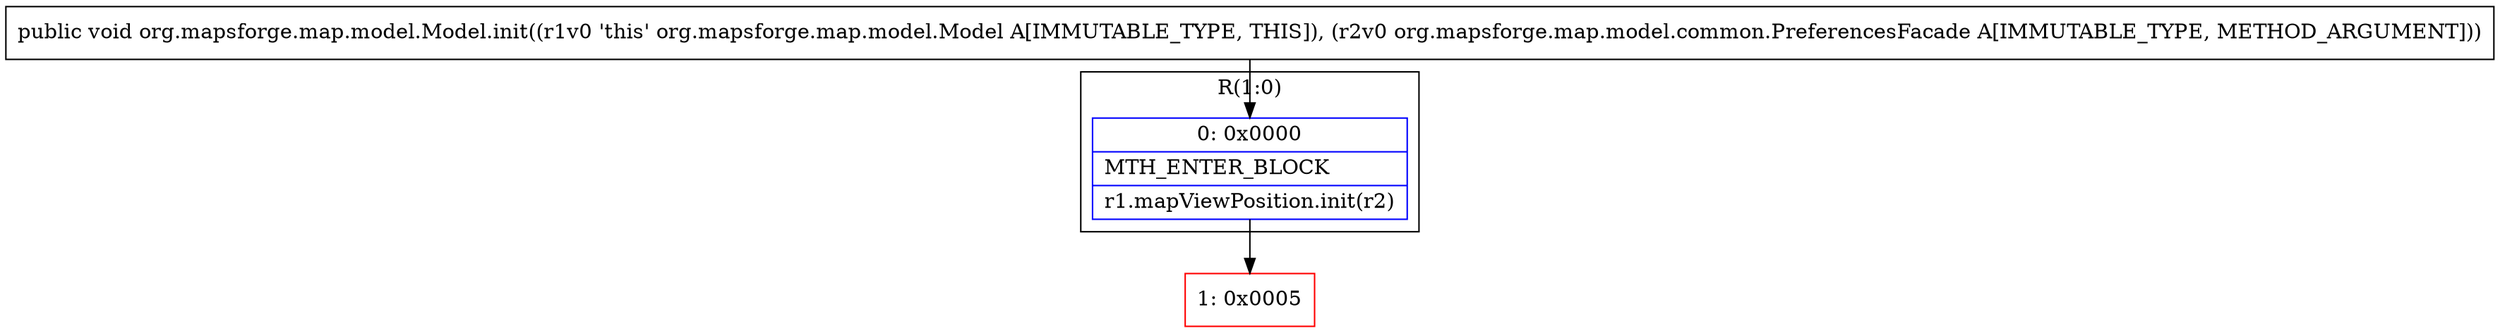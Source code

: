 digraph "CFG fororg.mapsforge.map.model.Model.init(Lorg\/mapsforge\/map\/model\/common\/PreferencesFacade;)V" {
subgraph cluster_Region_1789176135 {
label = "R(1:0)";
node [shape=record,color=blue];
Node_0 [shape=record,label="{0\:\ 0x0000|MTH_ENTER_BLOCK\l|r1.mapViewPosition.init(r2)\l}"];
}
Node_1 [shape=record,color=red,label="{1\:\ 0x0005}"];
MethodNode[shape=record,label="{public void org.mapsforge.map.model.Model.init((r1v0 'this' org.mapsforge.map.model.Model A[IMMUTABLE_TYPE, THIS]), (r2v0 org.mapsforge.map.model.common.PreferencesFacade A[IMMUTABLE_TYPE, METHOD_ARGUMENT])) }"];
MethodNode -> Node_0;
Node_0 -> Node_1;
}

